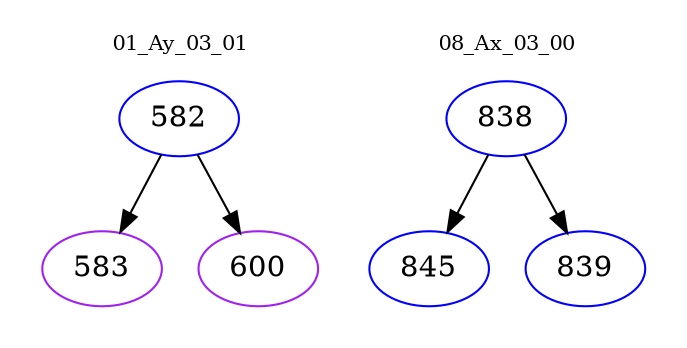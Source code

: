digraph{
subgraph cluster_0 {
color = white
label = "01_Ay_03_01";
fontsize=10;
T0_582 [label="582", color="blue"]
T0_582 -> T0_583 [color="black"]
T0_583 [label="583", color="purple"]
T0_582 -> T0_600 [color="black"]
T0_600 [label="600", color="purple"]
}
subgraph cluster_1 {
color = white
label = "08_Ax_03_00";
fontsize=10;
T1_838 [label="838", color="blue"]
T1_838 -> T1_845 [color="black"]
T1_845 [label="845", color="blue"]
T1_838 -> T1_839 [color="black"]
T1_839 [label="839", color="blue"]
}
}
